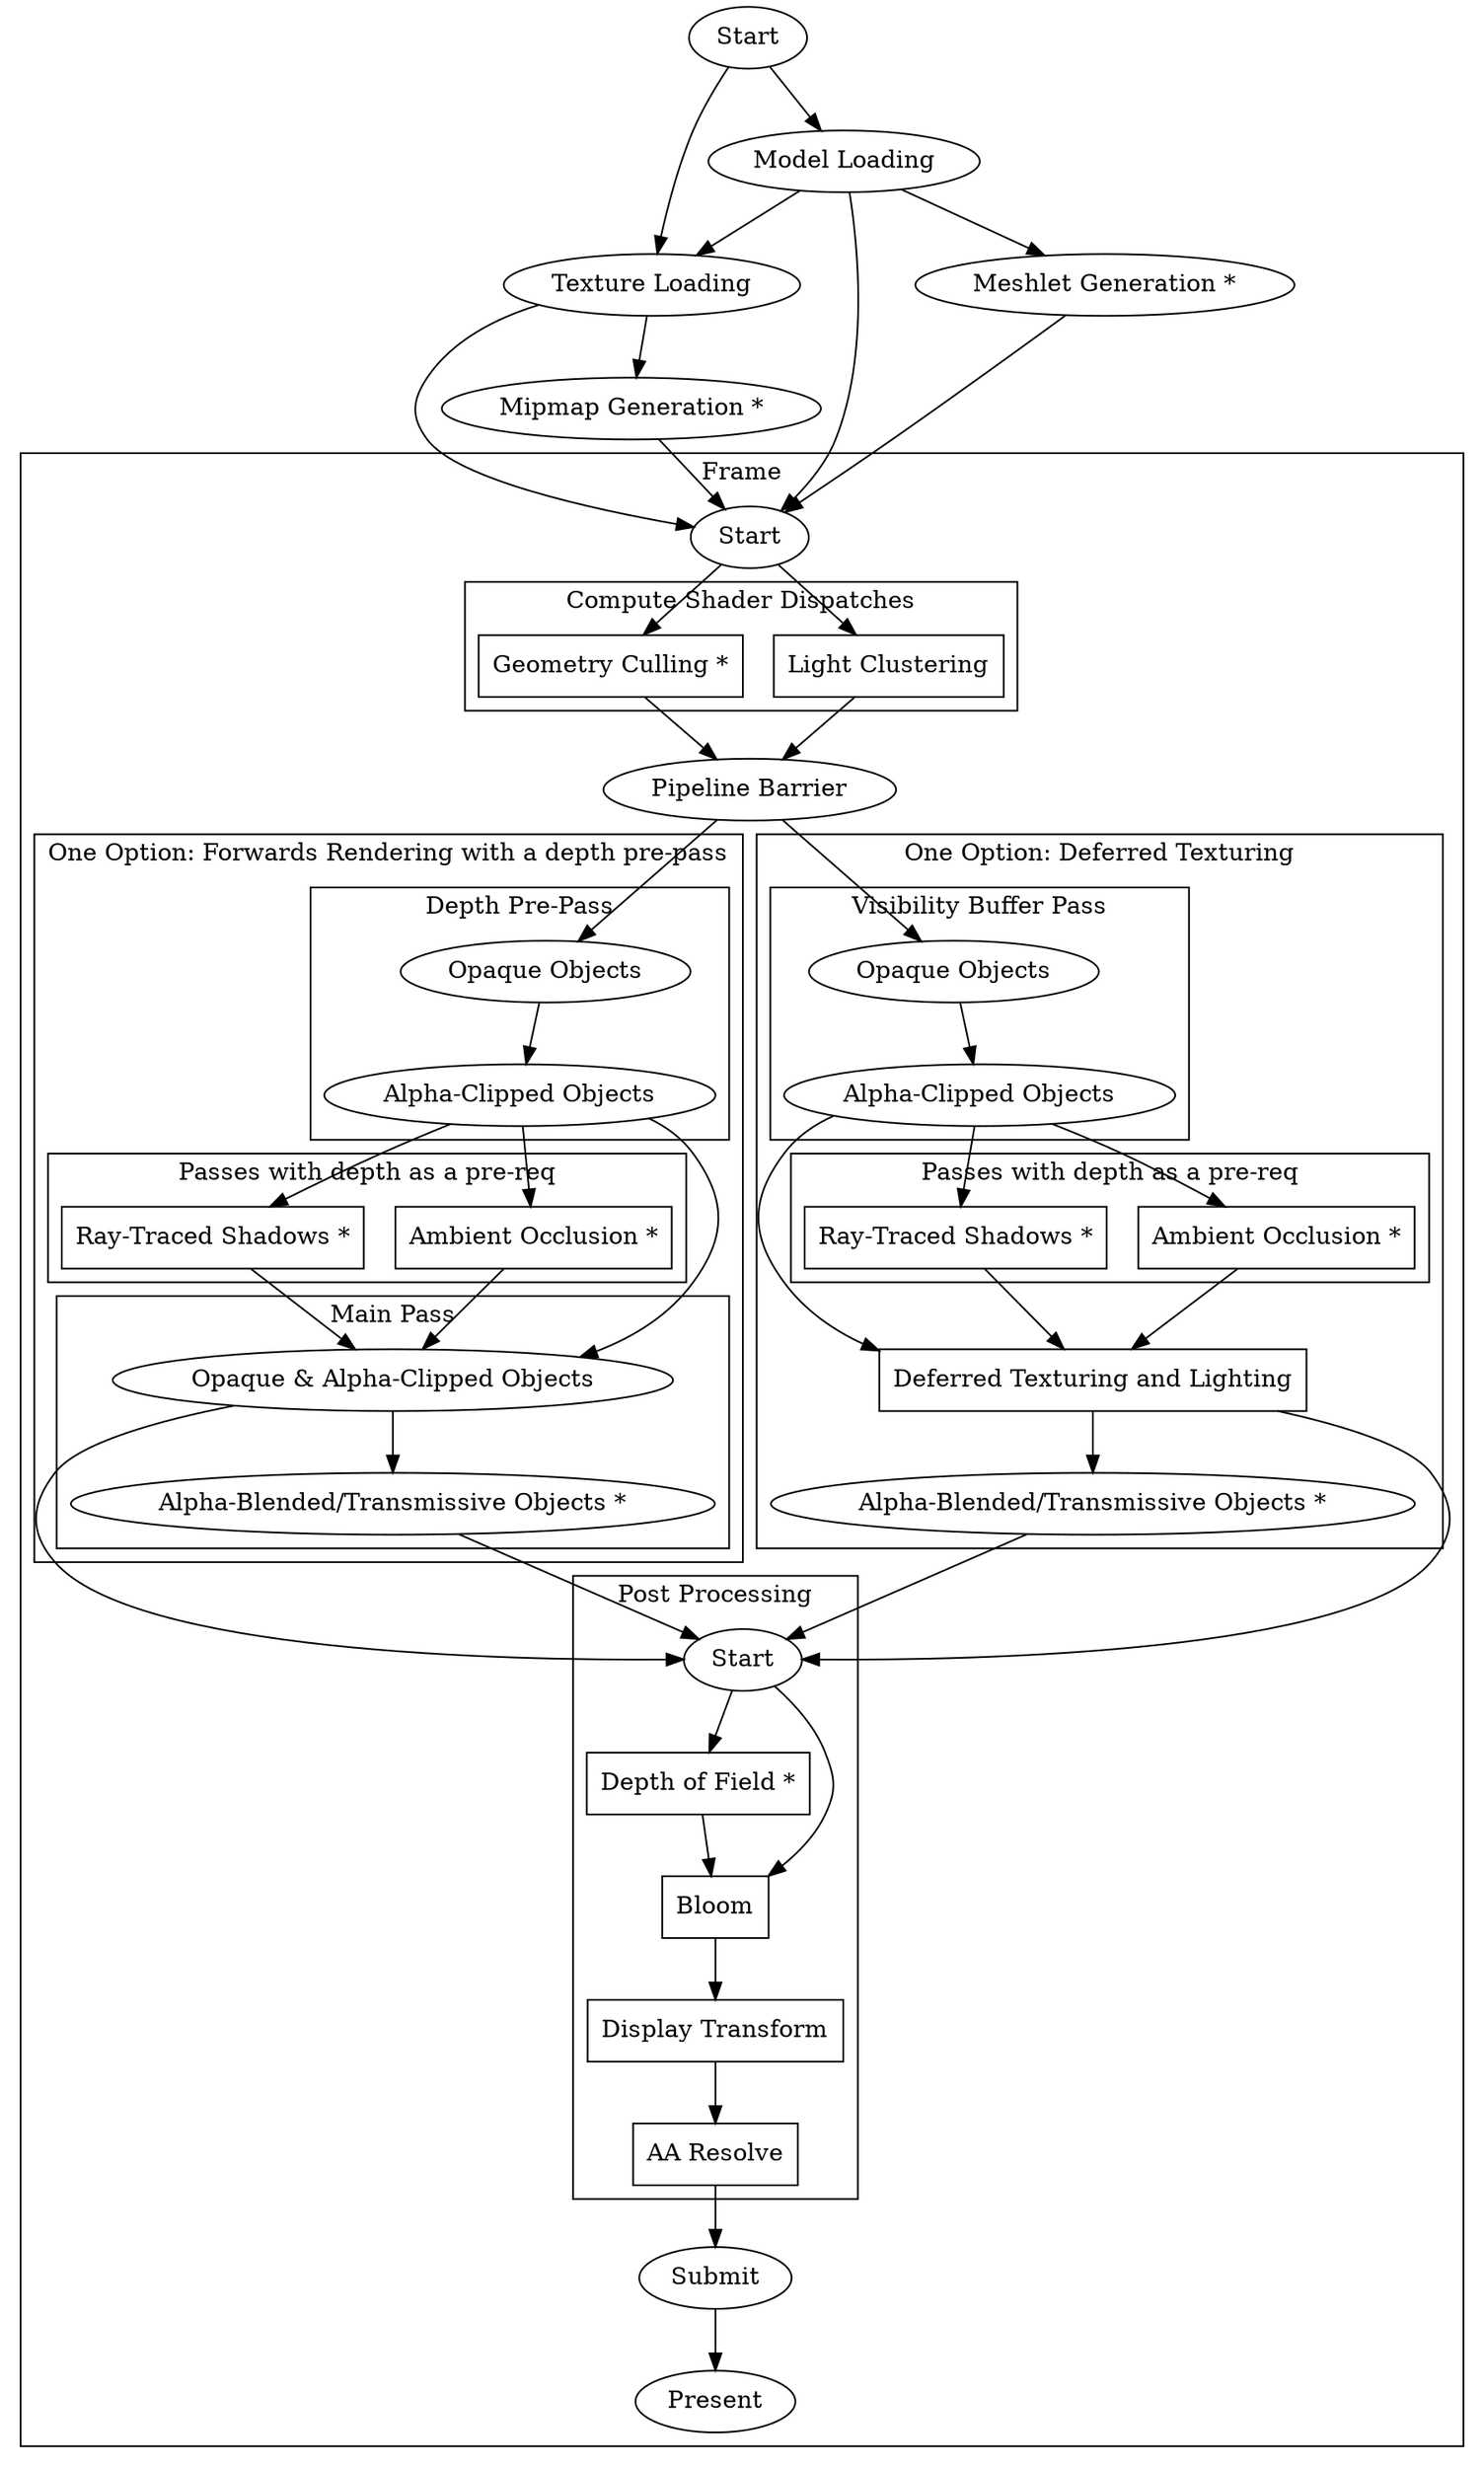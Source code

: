 digraph {
    node [shape=rect]; "Light Clustering"; "Geometry Culling *"; deferred_tex; "Depth of Field *"; "Bloom"; "Display Transform"; "AA Resolve"; deferred_ao; deferred_rt; forwards_ao; forwards_rt
    node[shape=oval]

	frame_start[label = "Start"]

    "Start" -> "Texture Loading" -> "Mipmap Generation *" -> frame_start
    "Texture Loading" -> frame_start

    "Start" -> "Model Loading" -> "Meshlet Generation *" -> frame_start
    "Model Loading" -> frame_start
    "Model Loading" -> "Texture Loading"

subgraph cluster_render_loop {
	label = "Frame"
	frame_start -> "Geometry Culling *" -> "Pipeline Barrier"
	frame_start -> "Light Clustering" -> "Pipeline Barrier"

	subgraph cluster_compute_shader_dispatches {
		"Geometry Culling *"
		"Light Clustering"
		label = "Compute Shader Dispatches"
	}
	"Pipeline Barrier" -> depth_o
	"Pipeline Barrier" -> vis_o

	subgraph cluster_deferred_texturing {
		label =  "One Option: Deferred Texturing"
		subgraph cluster_visbuffer {
			vis_o[label = "Opaque Objects"]
			vis_ac[label = "Alpha-Clipped Objects"]
			vis_o -> vis_ac
			label = "Visibility Buffer Pass"
		}

		subgraph cluster_depth_only {
			label = "Passes with depth as a pre-req"
			deferred_ao[label = "Ambient Occlusion *"]
			deferred_rt[label = "Ray-Traced Shadows *"]
		}

		deferred_tex[label = "Deferred Texturing and Lighting"]
		deferred_alpha[label = "Alpha-Blended/Transmissive Objects *"]

		vis_ac -> deferred_ao -> deferred_tex
		vis_ac -> deferred_rt -> deferred_tex
		vis_ac -> deferred_tex -> deferred_alpha
	}

	subgraph cluster_forwards_with_depth_pre_pass {
		label = "One Option: Forwards Rendering with a depth pre-pass"
	subgraph cluster_depth_pre {
		depth_ac[label = "Alpha-Clipped Objects"]
		depth_o[label = "Opaque Objects"]
		depth_o -> depth_ac
		label = "Depth Pre-Pass"
	}

	subgraph cluster_depth_only {
			label = "Passes with depth as a pre-req"
		forwards_ao[label = "Ambient Occlusion *"]
		forwards_rt[label = "Ray-Traced Shadows *"]
	}

	depth_ac -> forwards_main

	depth_ac -> forwards_ao -> forwards_main
	depth_ac -> forwards_rt -> forwards_main

	subgraph cluster_rendering {
		forwards_main[label="Opaque & Alpha-Clipped Objects"]
		forwards_alpha[label="Alpha-Blended/Transmissive Objects *"]
		forwards_main -> forwards_alpha
		label = "Main Pass"
	}
}

deferred_tex -> post_start
deferred_alpha -> post_start
forwards_main -> post_start
forwards_alpha -> post_start

subgraph cluster_post {
	post_start[label = "Start"]
	post_start -> "Depth of Field *" -> "Bloom" -> "Display Transform" -> "AA Resolve"
	post_start -> "Bloom"
	label = "Post Processing"
}

"AA Resolve" -> "Submit" -> "Present"
}
}
